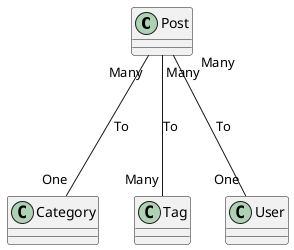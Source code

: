 @startuml
class Post {}
class Category {}
class Tag {}
class User{}

Post "Many" --- "One" Category : To
Post "Many" --- "One" User : To
Post "Many" --- "Many" Tag : To

@enduml